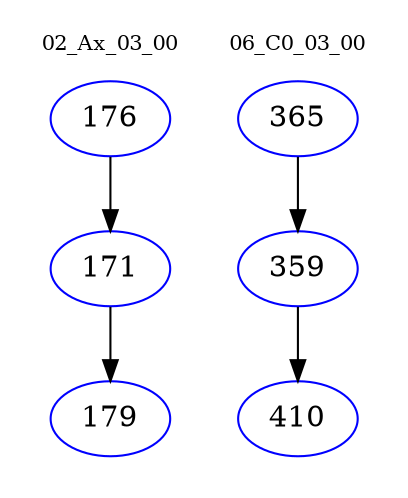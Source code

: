 digraph{
subgraph cluster_0 {
color = white
label = "02_Ax_03_00";
fontsize=10;
T0_176 [label="176", color="blue"]
T0_176 -> T0_171 [color="black"]
T0_171 [label="171", color="blue"]
T0_171 -> T0_179 [color="black"]
T0_179 [label="179", color="blue"]
}
subgraph cluster_1 {
color = white
label = "06_C0_03_00";
fontsize=10;
T1_365 [label="365", color="blue"]
T1_365 -> T1_359 [color="black"]
T1_359 [label="359", color="blue"]
T1_359 -> T1_410 [color="black"]
T1_410 [label="410", color="blue"]
}
}
